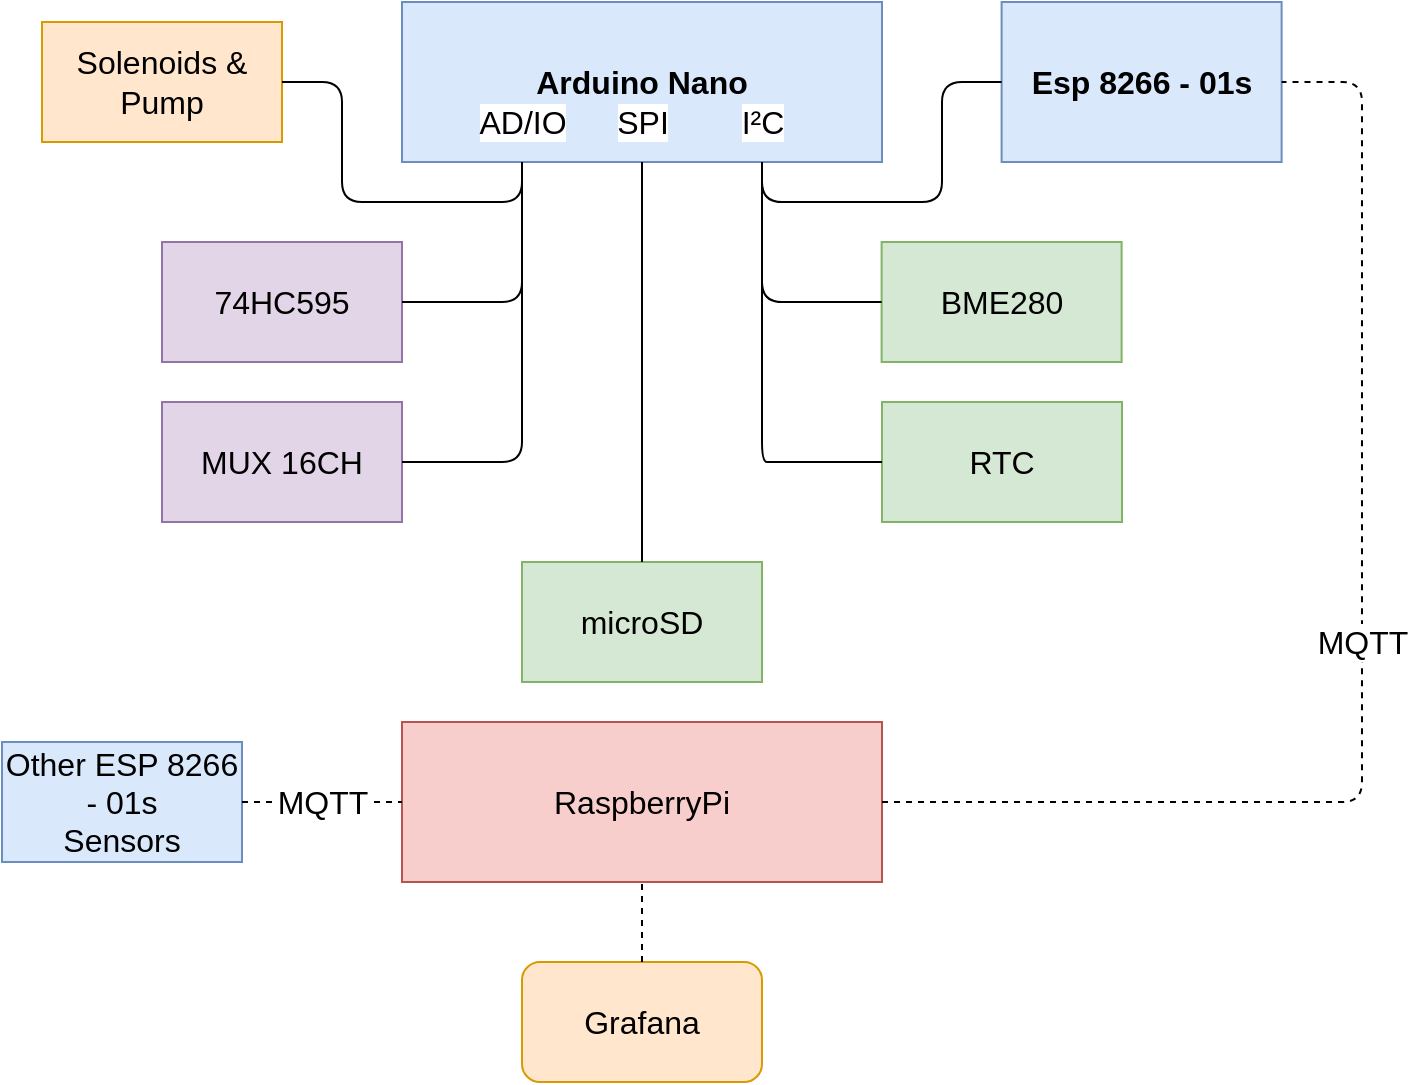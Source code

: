 <mxfile version="12.1.3" pages="1"><diagram id="ZyKT_w3ZyW6uh6dUP7Xm" name="Seite-1"><mxGraphModel dx="1316" dy="587" grid="1" gridSize="10" guides="1" tooltips="1" connect="1" arrows="1" fold="1" page="1" pageScale="1" pageWidth="827" pageHeight="1169" math="0" shadow="0"><root><mxCell id="0"/><mxCell id="1" parent="0"/><mxCell id="wyfLKKP35N-AVt7PpubC-2" value="Arduino Nano" style="rounded=0;whiteSpace=wrap;html=1;fillColor=#dae8fc;strokeColor=#6c8ebf;fontSize=16;fontStyle=1" vertex="1" parent="1"><mxGeometry x="280" y="120" width="240" height="80" as="geometry"/></mxCell><mxCell id="wyfLKKP35N-AVt7PpubC-3" value="&lt;b&gt;&lt;font style=&quot;font-size: 16px&quot;&gt;Esp 8266 - 01s&lt;/font&gt;&lt;/b&gt;" style="rounded=0;whiteSpace=wrap;html=1;fillColor=#dae8fc;strokeColor=#6c8ebf;" vertex="1" parent="1"><mxGeometry x="579.81" y="120" width="140" height="80" as="geometry"/></mxCell><mxCell id="wyfLKKP35N-AVt7PpubC-4" value="I²C" style="endArrow=none;html=1;fontSize=16;exitX=0;exitY=0.5;exitDx=0;exitDy=0;entryX=0.75;entryY=1;entryDx=0;entryDy=0;" edge="1" parent="1" source="wyfLKKP35N-AVt7PpubC-3" target="wyfLKKP35N-AVt7PpubC-2"><mxGeometry x="1" y="20" width="50" height="50" relative="1" as="geometry"><mxPoint x="170" y="270" as="sourcePoint"/><mxPoint x="520" y="160" as="targetPoint"/><Array as="points"><mxPoint x="550" y="160"/><mxPoint x="550" y="220"/><mxPoint x="460" y="220"/></Array><mxPoint x="20" y="-20" as="offset"/></mxGeometry></mxCell><mxCell id="wyfLKKP35N-AVt7PpubC-5" value="BME280" style="rounded=0;whiteSpace=wrap;html=1;fontSize=16;fillColor=#d5e8d4;strokeColor=#82b366;" vertex="1" parent="1"><mxGeometry x="519.81" y="240" width="120" height="60" as="geometry"/></mxCell><mxCell id="wyfLKKP35N-AVt7PpubC-6" value="microSD" style="rounded=0;whiteSpace=wrap;html=1;fontSize=16;fillColor=#d5e8d4;strokeColor=#82b366;" vertex="1" parent="1"><mxGeometry x="340" y="400" width="120" height="60" as="geometry"/></mxCell><mxCell id="wyfLKKP35N-AVt7PpubC-7" value="74HC595" style="rounded=0;whiteSpace=wrap;html=1;fontSize=16;fillColor=#e1d5e7;strokeColor=#9673a6;" vertex="1" parent="1"><mxGeometry x="160" y="240" width="120" height="60" as="geometry"/></mxCell><mxCell id="wyfLKKP35N-AVt7PpubC-8" value="MUX 16CH" style="rounded=0;whiteSpace=wrap;html=1;fontSize=16;fillColor=#e1d5e7;strokeColor=#9673a6;" vertex="1" parent="1"><mxGeometry x="160" y="320" width="120" height="60" as="geometry"/></mxCell><mxCell id="wyfLKKP35N-AVt7PpubC-9" value="AD/IO" style="endArrow=none;html=1;fontSize=16;entryX=0.25;entryY=1;entryDx=0;entryDy=0;exitX=1;exitY=0.5;exitDx=0;exitDy=0;" edge="1" parent="1" source="wyfLKKP35N-AVt7PpubC-7" target="wyfLKKP35N-AVt7PpubC-2"><mxGeometry x="1" y="20" width="50" height="50" relative="1" as="geometry"><mxPoint x="340" y="350" as="sourcePoint"/><mxPoint x="390" y="300" as="targetPoint"/><Array as="points"><mxPoint x="340" y="270"/></Array><mxPoint x="20" y="-20" as="offset"/></mxGeometry></mxCell><mxCell id="wyfLKKP35N-AVt7PpubC-11" value="" style="endArrow=none;html=1;fontSize=16;entryX=0.25;entryY=1;entryDx=0;entryDy=0;exitX=1;exitY=0.5;exitDx=0;exitDy=0;" edge="1" parent="1" source="wyfLKKP35N-AVt7PpubC-8" target="wyfLKKP35N-AVt7PpubC-2"><mxGeometry width="50" height="50" relative="1" as="geometry"><mxPoint x="370" y="410" as="sourcePoint"/><mxPoint x="420" y="360" as="targetPoint"/><Array as="points"><mxPoint x="340" y="350"/><mxPoint x="340" y="280"/></Array></mxGeometry></mxCell><mxCell id="wyfLKKP35N-AVt7PpubC-13" value="" style="endArrow=none;html=1;fontSize=16;exitX=0;exitY=0.5;exitDx=0;exitDy=0;" edge="1" parent="1" source="wyfLKKP35N-AVt7PpubC-5"><mxGeometry width="50" height="50" relative="1" as="geometry"><mxPoint x="500" y="230" as="sourcePoint"/><mxPoint x="460" y="200" as="targetPoint"/><Array as="points"><mxPoint x="496" y="270"/><mxPoint x="460" y="270"/><mxPoint x="460" y="230"/><mxPoint x="460" y="220"/></Array></mxGeometry></mxCell><mxCell id="wyfLKKP35N-AVt7PpubC-14" value="SPI" style="endArrow=none;html=1;fontSize=16;entryX=0.5;entryY=0;entryDx=0;entryDy=0;exitX=0.5;exitY=1;exitDx=0;exitDy=0;" edge="1" parent="1" source="wyfLKKP35N-AVt7PpubC-2" target="wyfLKKP35N-AVt7PpubC-6"><mxGeometry x="-0.2" y="-100" width="50" height="50" relative="1" as="geometry"><mxPoint x="430" y="380" as="sourcePoint"/><mxPoint x="480" y="330" as="targetPoint"/><Array as="points"><mxPoint x="400" y="280"/><mxPoint x="400" y="350"/></Array><mxPoint x="100" y="-100" as="offset"/></mxGeometry></mxCell><mxCell id="wyfLKKP35N-AVt7PpubC-15" value="RTC" style="rounded=0;whiteSpace=wrap;html=1;fontSize=16;fillColor=#d5e8d4;strokeColor=#82b366;gradientColor=none;" vertex="1" parent="1"><mxGeometry x="520" y="320" width="120" height="60" as="geometry"/></mxCell><mxCell id="wyfLKKP35N-AVt7PpubC-18" value="" style="endArrow=none;html=1;fontSize=16;entryX=0.75;entryY=1;entryDx=0;entryDy=0;exitX=0;exitY=0.5;exitDx=0;exitDy=0;" edge="1" parent="1" source="wyfLKKP35N-AVt7PpubC-15" target="wyfLKKP35N-AVt7PpubC-2"><mxGeometry width="50" height="50" relative="1" as="geometry"><mxPoint x="560" y="220" as="sourcePoint"/><mxPoint x="510" y="310" as="targetPoint"/><Array as="points"><mxPoint x="470" y="350"/><mxPoint x="460" y="350"/><mxPoint x="460" y="230"/><mxPoint x="460" y="220"/></Array></mxGeometry></mxCell><mxCell id="wyfLKKP35N-AVt7PpubC-19" value="Solenoids &amp;amp; Pump" style="rounded=0;whiteSpace=wrap;html=1;fontSize=16;fillColor=#ffe6cc;strokeColor=#d79b00;" vertex="1" parent="1"><mxGeometry x="100" y="130" width="120" height="60" as="geometry"/></mxCell><mxCell id="wyfLKKP35N-AVt7PpubC-20" value="" style="endArrow=none;html=1;fontSize=16;entryX=0.25;entryY=1;entryDx=0;entryDy=0;exitX=1;exitY=0.5;exitDx=0;exitDy=0;" edge="1" parent="1" source="wyfLKKP35N-AVt7PpubC-19" target="wyfLKKP35N-AVt7PpubC-2"><mxGeometry width="50" height="50" relative="1" as="geometry"><mxPoint x="210" y="120" as="sourcePoint"/><mxPoint x="260" y="70" as="targetPoint"/><Array as="points"><mxPoint x="250" y="160"/><mxPoint x="250" y="220"/><mxPoint x="340" y="220"/></Array></mxGeometry></mxCell><mxCell id="wyfLKKP35N-AVt7PpubC-21" value="RaspberryPi" style="rounded=0;whiteSpace=wrap;html=1;fontSize=16;fillColor=#f8cecc;strokeColor=#b85450;" vertex="1" parent="1"><mxGeometry x="280" y="480" width="240" height="80" as="geometry"/></mxCell><mxCell id="wyfLKKP35N-AVt7PpubC-22" value="MQTT" style="endArrow=none;dashed=1;html=1;fontSize=16;entryX=1;entryY=0.5;entryDx=0;entryDy=0;exitX=1;exitY=0.5;exitDx=0;exitDy=0;" edge="1" parent="1" source="wyfLKKP35N-AVt7PpubC-21" target="wyfLKKP35N-AVt7PpubC-3"><mxGeometry width="50" height="50" relative="1" as="geometry"><mxPoint x="750" y="340" as="sourcePoint"/><mxPoint x="800" y="290" as="targetPoint"/><Array as="points"><mxPoint x="760" y="520"/><mxPoint x="760" y="160"/></Array></mxGeometry></mxCell><mxCell id="wyfLKKP35N-AVt7PpubC-23" value="Other ESP 8266 - 01s&lt;br&gt;Sensors" style="rounded=0;whiteSpace=wrap;html=1;fontSize=16;fillColor=#dae8fc;strokeColor=#6c8ebf;" vertex="1" parent="1"><mxGeometry x="80" y="490" width="120" height="60" as="geometry"/></mxCell><mxCell id="wyfLKKP35N-AVt7PpubC-24" value="MQTT" style="endArrow=none;dashed=1;html=1;fontSize=16;entryX=0;entryY=0.5;entryDx=0;entryDy=0;" edge="1" parent="1" source="wyfLKKP35N-AVt7PpubC-23" target="wyfLKKP35N-AVt7PpubC-21"><mxGeometry width="50" height="50" relative="1" as="geometry"><mxPoint x="200" y="570" as="sourcePoint"/><mxPoint x="270.711" y="520" as="targetPoint"/></mxGeometry></mxCell><mxCell id="wyfLKKP35N-AVt7PpubC-25" value="Grafana" style="rounded=1;whiteSpace=wrap;html=1;fontSize=16;fillColor=#ffe6cc;strokeColor=#d79b00;" vertex="1" parent="1"><mxGeometry x="340" y="600" width="120" height="60" as="geometry"/></mxCell><mxCell id="wyfLKKP35N-AVt7PpubC-26" value="" style="endArrow=none;dashed=1;html=1;fontSize=16;entryX=0.5;entryY=1;entryDx=0;entryDy=0;" edge="1" parent="1" source="wyfLKKP35N-AVt7PpubC-25" target="wyfLKKP35N-AVt7PpubC-21"><mxGeometry width="50" height="50" relative="1" as="geometry"><mxPoint x="380" y="600" as="sourcePoint"/><mxPoint x="410" y="570" as="targetPoint"/></mxGeometry></mxCell></root></mxGraphModel></diagram></mxfile>